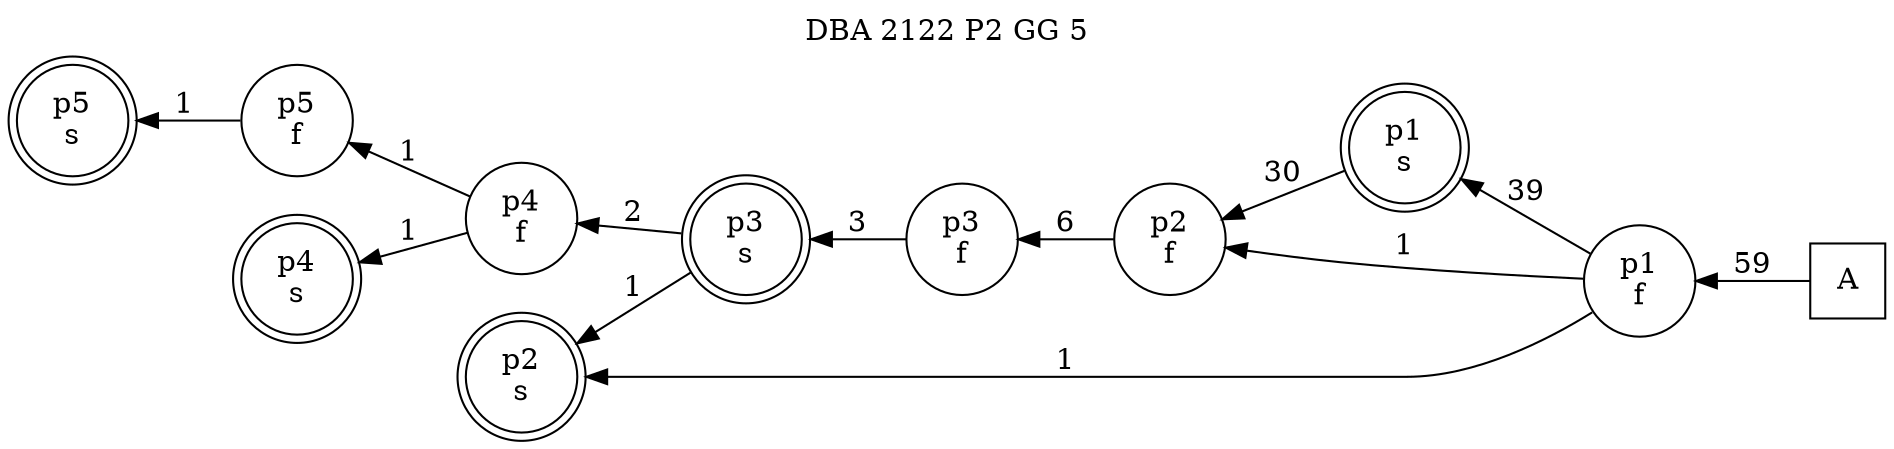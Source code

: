 digraph DBA_2122_P2_GG_5_GOOD {
labelloc="tl"
label= " DBA 2122 P2 GG 5 "
rankdir="RL";
"A" [shape="square" label="A"]
"p1_f" [shape="circle" label="p1
f"]
"p1_s" [shape="doublecircle" label="p1
s"]
"p2_f" [shape="circle" label="p2
f"]
"p3_f" [shape="circle" label="p3
f"]
"p3_s" [shape="doublecircle" label="p3
s"]
"p2_s" [shape="doublecircle" label="p2
s"]
"p4_f" [shape="circle" label="p4
f"]
"p5_f" [shape="circle" label="p5
f"]
"p5_s" [shape="doublecircle" label="p5
s"]
"p4_s" [shape="doublecircle" label="p4
s"]
"A" -> "p1_f" [ label=59]
"p1_f" -> "p1_s" [ label=39]
"p1_f" -> "p2_f" [ label=1]
"p1_f" -> "p2_s" [ label=1]
"p1_s" -> "p2_f" [ label=30]
"p2_f" -> "p3_f" [ label=6]
"p3_f" -> "p3_s" [ label=3]
"p3_s" -> "p2_s" [ label=1]
"p3_s" -> "p4_f" [ label=2]
"p4_f" -> "p5_f" [ label=1]
"p4_f" -> "p4_s" [ label=1]
"p5_f" -> "p5_s" [ label=1]
}
